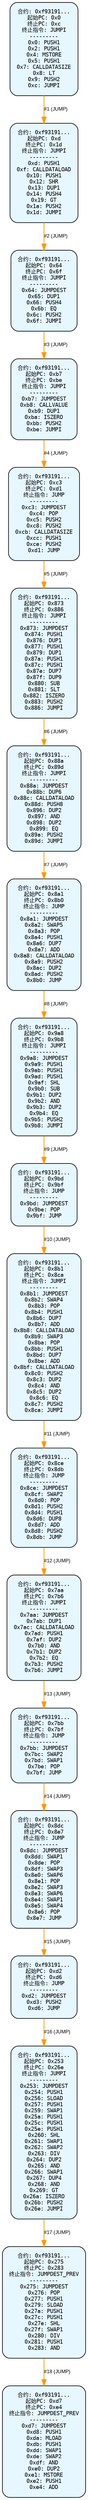 digraph Contract_CFG {
    rankdir=TB;
    node [shape=box, style="filled, rounded", fontname="Monospace", fontsize=9, margin=0.15];
    edge [fontname="Arial", fontsize=8, penwidth=1.2];

    "block_0" [label="合约: 0xf93191...
起始PC: 0x0
终止PC: 0xc
终止指令: JUMPI
---------
0x0: PUSH1
0x2: PUSH1
0x4: MSTORE
0x5: PUSH1
0x7: CALLDATASIZE
0x8: LT
0x9: PUSH2
0xc: JUMPI", fillcolor="#e6f7ff"];
    "block_d" [label="合约: 0xf93191...
起始PC: 0xd
终止PC: 0x1d
终止指令: JUMPI
---------
0xd: PUSH1
0xf: CALLDATALOAD
0x10: PUSH1
0x12: SHR
0x13: DUP1
0x14: PUSH4
0x19: GT
0x1a: PUSH2
0x1d: JUMPI", fillcolor="#e6f7ff"];
    "block_64" [label="合约: 0xf93191...
起始PC: 0x64
终止PC: 0x6f
终止指令: JUMPI
---------
0x64: JUMPDEST
0x65: DUP1
0x66: PUSH4
0x6b: EQ
0x6c: PUSH2
0x6f: JUMPI", fillcolor="#e6f7ff"];
    "block_b7" [label="合约: 0xf93191...
起始PC: 0xb7
终止PC: 0xbe
终止指令: JUMPI
---------
0xb7: JUMPDEST
0xb8: CALLVALUE
0xb9: DUP1
0xba: ISZERO
0xbb: PUSH2
0xbe: JUMPI", fillcolor="#e6f7ff"];
    "block_c3" [label="合约: 0xf93191...
起始PC: 0xc3
终止PC: 0xd1
终止指令: JUMP
---------
0xc3: JUMPDEST
0xc4: POP
0xc5: PUSH2
0xc8: PUSH2
0xcb: CALLDATASIZE
0xcc: PUSH1
0xce: PUSH2
0xd1: JUMP", fillcolor="#e6f7ff"];
    "block_873" [label="合约: 0xf93191...
起始PC: 0x873
终止PC: 0x886
终止指令: JUMPI
---------
0x873: JUMPDEST
0x874: PUSH1
0x876: DUP1
0x877: PUSH1
0x879: DUP1
0x87a: PUSH1
0x87c: PUSH1
0x87e: DUP7
0x87f: DUP9
0x880: SUB
0x881: SLT
0x882: ISZERO
0x883: PUSH2
0x886: JUMPI", fillcolor="#e6f7ff"];
    "block_88a" [label="合约: 0xf93191...
起始PC: 0x88a
终止PC: 0x89d
终止指令: JUMPI
---------
0x88a: JUMPDEST
0x88b: DUP6
0x88c: CALLDATALOAD
0x88d: PUSH8
0x896: DUP2
0x897: AND
0x898: DUP2
0x899: EQ
0x89a: PUSH2
0x89d: JUMPI", fillcolor="#e6f7ff"];
    "block_8a1" [label="合约: 0xf93191...
起始PC: 0x8a1
终止PC: 0x8b0
终止指令: JUMP
---------
0x8a1: JUMPDEST
0x8a2: SWAP5
0x8a3: POP
0x8a4: PUSH1
0x8a6: DUP7
0x8a7: ADD
0x8a8: CALLDATALOAD
0x8a9: PUSH2
0x8ac: DUP2
0x8ad: PUSH2
0x8b0: JUMP", fillcolor="#e6f7ff"];
    "block_9a8" [label="合约: 0xf93191...
起始PC: 0x9a8
终止PC: 0x9b8
终止指令: JUMPI
---------
0x9a8: JUMPDEST
0x9a9: PUSH1
0x9ab: PUSH1
0x9ad: PUSH1
0x9af: SHL
0x9b0: SUB
0x9b1: DUP2
0x9b2: AND
0x9b3: DUP2
0x9b4: EQ
0x9b5: PUSH2
0x9b8: JUMPI", fillcolor="#e6f7ff"];
    "block_9bd" [label="合约: 0xf93191...
起始PC: 0x9bd
终止PC: 0x9bf
终止指令: JUMP
---------
0x9bd: JUMPDEST
0x9be: POP
0x9bf: JUMP", fillcolor="#e6f7ff"];
    "block_8b1" [label="合约: 0xf93191...
起始PC: 0x8b1
终止PC: 0x8ca
终止指令: JUMPI
---------
0x8b1: JUMPDEST
0x8b2: SWAP4
0x8b3: POP
0x8b4: PUSH1
0x8b6: DUP7
0x8b7: ADD
0x8b8: CALLDATALOAD
0x8b9: SWAP3
0x8ba: POP
0x8bb: PUSH1
0x8bd: DUP7
0x8be: ADD
0x8bf: CALLDATALOAD
0x8c0: PUSH2
0x8c3: DUP2
0x8c4: AND
0x8c5: DUP2
0x8c6: EQ
0x8c7: PUSH2
0x8ca: JUMPI", fillcolor="#e6f7ff"];
    "block_8ce" [label="合约: 0xf93191...
起始PC: 0x8ce
终止PC: 0x8db
终止指令: JUMP
---------
0x8ce: JUMPDEST
0x8cf: SWAP2
0x8d0: POP
0x8d1: PUSH2
0x8d4: PUSH1
0x8d6: DUP8
0x8d7: ADD
0x8d8: PUSH2
0x8db: JUMP", fillcolor="#e6f7ff"];
    "block_7aa" [label="合约: 0xf93191...
起始PC: 0x7aa
终止PC: 0x7b6
终止指令: JUMPI
---------
0x7aa: JUMPDEST
0x7ab: DUP1
0x7ac: CALLDATALOAD
0x7ad: PUSH1
0x7af: DUP2
0x7b0: AND
0x7b1: DUP2
0x7b2: EQ
0x7b3: PUSH2
0x7b6: JUMPI", fillcolor="#e6f7ff"];
    "block_7bb" [label="合约: 0xf93191...
起始PC: 0x7bb
终止PC: 0x7bf
终止指令: JUMP
---------
0x7bb: JUMPDEST
0x7bc: SWAP2
0x7bd: SWAP1
0x7be: POP
0x7bf: JUMP", fillcolor="#e6f7ff"];
    "block_8dc" [label="合约: 0xf93191...
起始PC: 0x8dc
终止PC: 0x8e7
终止指令: JUMP
---------
0x8dc: JUMPDEST
0x8dd: SWAP1
0x8de: POP
0x8df: SWAP3
0x8e0: SWAP6
0x8e1: POP
0x8e2: SWAP3
0x8e3: SWAP6
0x8e4: SWAP1
0x8e5: SWAP4
0x8e6: POP
0x8e7: JUMP", fillcolor="#e6f7ff"];
    "block_d2" [label="合约: 0xf93191...
起始PC: 0xd2
终止PC: 0xd6
终止指令: JUMP
---------
0xd2: JUMPDEST
0xd3: PUSH2
0xd6: JUMP", fillcolor="#e6f7ff"];
    "block_253" [label="合约: 0xf93191...
起始PC: 0x253
终止PC: 0x26e
终止指令: JUMPI
---------
0x253: JUMPDEST
0x254: PUSH1
0x256: SLOAD
0x257: PUSH1
0x259: SWAP1
0x25a: PUSH1
0x25c: PUSH1
0x25e: PUSH1
0x260: SHL
0x261: SWAP1
0x262: SWAP2
0x263: DIV
0x264: DUP2
0x265: AND
0x266: SWAP1
0x267: DUP4
0x268: AND
0x269: GT
0x26a: ISZERO
0x26b: PUSH2
0x26e: JUMPI", fillcolor="#e6f7ff"];
    "block_275" [label="合约: 0xf93191...
起始PC: 0x275
终止PC: 0x283
终止指令: JUMPDEST_PREV
---------
0x275: JUMPDEST
0x276: POP
0x277: PUSH1
0x279: SLOAD
0x27a: PUSH1
0x27c: PUSH1
0x27e: SHL
0x27f: SWAP1
0x280: DIV
0x281: PUSH1
0x283: AND", fillcolor="#e6f7ff"];
    "block_d7" [label="合约: 0xf93191...
起始PC: 0xd7
终止PC: 0xe4
终止指令: JUMPDEST_PREV
---------
0xd7: JUMPDEST
0xd8: PUSH1
0xda: MLOAD
0xdb: PUSH1
0xdd: SWAP1
0xde: SWAP2
0xdf: AND
0xe0: DUP2
0xe1: MSTORE
0xe2: PUSH1
0xe4: ADD", fillcolor="#e6f7ff"];

    "block_0" -> "block_d" [label="#1 (JUMP)", color="#ff9800"];
    "block_d" -> "block_64" [label="#2 (JUMP)", color="#ff9800"];
    "block_64" -> "block_b7" [label="#3 (JUMP)", color="#ff9800"];
    "block_b7" -> "block_c3" [label="#4 (JUMP)", color="#ff9800"];
    "block_c3" -> "block_873" [label="#5 (JUMP)", color="#ff9800"];
    "block_873" -> "block_88a" [label="#6 (JUMP)", color="#ff9800"];
    "block_88a" -> "block_8a1" [label="#7 (JUMP)", color="#ff9800"];
    "block_8a1" -> "block_9a8" [label="#8 (JUMP)", color="#ff9800"];
    "block_9a8" -> "block_9bd" [label="#9 (JUMP)", color="#ff9800"];
    "block_9bd" -> "block_8b1" [label="#10 (JUMP)", color="#ff9800"];
    "block_8b1" -> "block_8ce" [label="#11 (JUMP)", color="#ff9800"];
    "block_8ce" -> "block_7aa" [label="#12 (JUMP)", color="#ff9800"];
    "block_7aa" -> "block_7bb" [label="#13 (JUMP)", color="#ff9800"];
    "block_7bb" -> "block_8dc" [label="#14 (JUMP)", color="#ff9800"];
    "block_8dc" -> "block_d2" [label="#15 (JUMP)", color="#ff9800"];
    "block_d2" -> "block_253" [label="#16 (JUMP)", color="#ff9800"];
    "block_253" -> "block_275" [label="#17 (JUMP)", color="#ff9800"];
    "block_275" -> "block_d7" [label="#18 (JUMP)", color="#ff9800"];
}